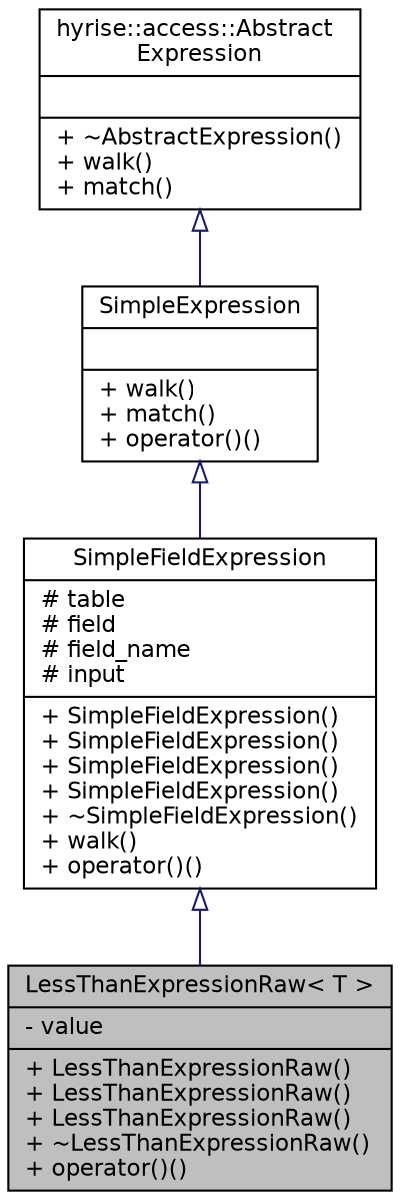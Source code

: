 digraph "LessThanExpressionRaw&lt; T &gt;"
{
  edge [fontname="Helvetica",fontsize="11",labelfontname="Helvetica",labelfontsize="11"];
  node [fontname="Helvetica",fontsize="11",shape=record];
  Node1 [label="{LessThanExpressionRaw\< T \>\n|- value\l|+ LessThanExpressionRaw()\l+ LessThanExpressionRaw()\l+ LessThanExpressionRaw()\l+ ~LessThanExpressionRaw()\l+ operator()()\l}",height=0.2,width=0.4,color="black", fillcolor="grey75", style="filled" fontcolor="black"];
  Node2 -> Node1 [dir="back",color="midnightblue",fontsize="11",style="solid",arrowtail="onormal",fontname="Helvetica"];
  Node2 [label="{SimpleFieldExpression\n|# table\l# field\l# field_name\l# input\l|+ SimpleFieldExpression()\l+ SimpleFieldExpression()\l+ SimpleFieldExpression()\l+ SimpleFieldExpression()\l+ ~SimpleFieldExpression()\l+ walk()\l+ operator()()\l}",height=0.2,width=0.4,color="black", fillcolor="white", style="filled",URL="$class_simple_field_expression.html"];
  Node3 -> Node2 [dir="back",color="midnightblue",fontsize="11",style="solid",arrowtail="onormal",fontname="Helvetica"];
  Node3 [label="{SimpleExpression\n||+ walk()\l+ match()\l+ operator()()\l}",height=0.2,width=0.4,color="black", fillcolor="white", style="filled",URL="$class_simple_expression.html"];
  Node4 -> Node3 [dir="back",color="midnightblue",fontsize="11",style="solid",arrowtail="onormal",fontname="Helvetica"];
  Node4 [label="{hyrise::access::Abstract\lExpression\n||+ ~AbstractExpression()\l+ walk()\l+ match()\l}",height=0.2,width=0.4,color="black", fillcolor="white", style="filled",URL="$classhyrise_1_1access_1_1_abstract_expression.html",tooltip="Abstract expression interface."];
}
